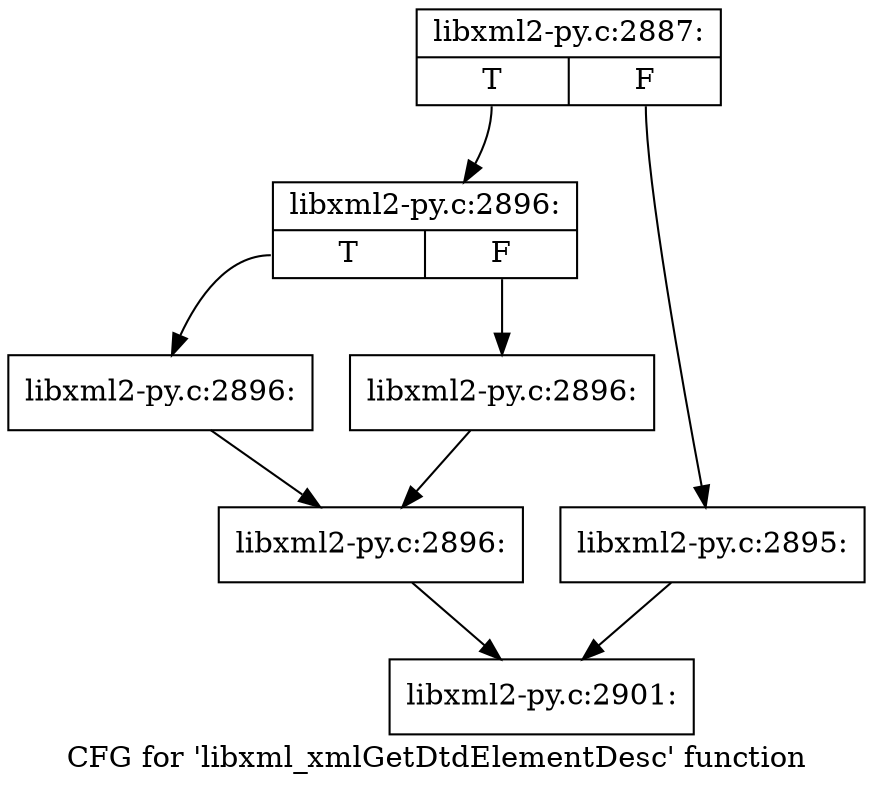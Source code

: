 digraph "CFG for 'libxml_xmlGetDtdElementDesc' function" {
	label="CFG for 'libxml_xmlGetDtdElementDesc' function";

	Node0x3e9efd0 [shape=record,label="{libxml2-py.c:2887:|{<s0>T|<s1>F}}"];
	Node0x3e9efd0:s0 -> Node0x3ea7630;
	Node0x3e9efd0:s1 -> Node0x3ea75e0;
	Node0x3ea75e0 [shape=record,label="{libxml2-py.c:2895:}"];
	Node0x3ea75e0 -> Node0x3e9f6d0;
	Node0x3ea7630 [shape=record,label="{libxml2-py.c:2896:|{<s0>T|<s1>F}}"];
	Node0x3ea7630:s0 -> Node0x3ea7ed0;
	Node0x3ea7630:s1 -> Node0x3ea7f20;
	Node0x3ea7ed0 [shape=record,label="{libxml2-py.c:2896:}"];
	Node0x3ea7ed0 -> Node0x3ea7f70;
	Node0x3ea7f20 [shape=record,label="{libxml2-py.c:2896:}"];
	Node0x3ea7f20 -> Node0x3ea7f70;
	Node0x3ea7f70 [shape=record,label="{libxml2-py.c:2896:}"];
	Node0x3ea7f70 -> Node0x3e9f6d0;
	Node0x3e9f6d0 [shape=record,label="{libxml2-py.c:2901:}"];
}
